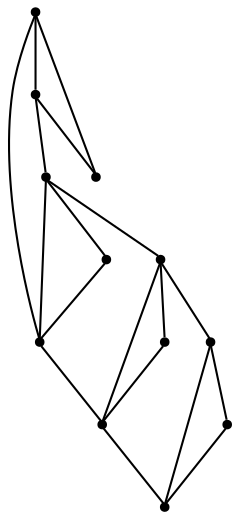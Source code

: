 graph {
  node [shape=point,comment="{\"directed\":false,\"doi\":\"10.1007/978-3-642-11805-0_27\",\"figure\":\"7 (1)\"}"]

  v0 [pos="1142.5996604209722,1994.7772974881254"]
  v1 [pos="714.8440871216529,1994.7772974881254"]
  v2 [pos="1086.307799955856,2028.539532054554"]
  v3 [pos="1030.01595539714,2062.301703019575"]
  v4 [pos="771.0734036201654,2028.539532054554"]
  v5 [pos="962.4657355641209,2096.0639375860037"]
  v6 [pos="827.3652640852818,2062.301703019575"]
  v7 [pos="894.9154839183009,2096.063937586004"]
  v8 [pos="928.6906097412109,2163.588597523082"]
  v9 [pos="928.6906097412109,2231.1131620580495"]
  v10 [pos="928.6906097412109,2298.6376629916103"]
  v11 [pos="928.6906097412109,2366.0997073433614"]

  v0 -- v1 [id="-1",pos="1142.5996604209722,1994.7772974881254 714.8440871216529,1994.7772974881254 714.8440871216529,1994.7772974881254 714.8440871216529,1994.7772974881254"]
  v1 -- v11 [id="-2",pos="714.8440871216529,1994.7772974881254 928.6906097412109,2366.0997073433614 928.6906097412109,2366.0997073433614 928.6906097412109,2366.0997073433614"]
  v1 -- v4 [id="-3",pos="714.8440871216529,1994.7772974881254 771.0734036201654,2028.539532054554 771.0734036201654,2028.539532054554 771.0734036201654,2028.539532054554"]
  v4 -- v6 [id="-4",pos="771.0734036201654,2028.539532054554 827.3652640852818,2062.301703019575 827.3652640852818,2062.301703019575 827.3652640852818,2062.301703019575"]
  v4 -- v10 [id="-5",pos="771.0734036201654,2028.539532054554 928.6906097412109,2298.6376629916103 928.6906097412109,2298.6376629916103 928.6906097412109,2298.6376629916103"]
  v6 -- v9 [id="-6",pos="827.3652640852818,2062.301703019575 928.6906097412109,2231.1131620580495 928.6906097412109,2231.1131620580495 928.6906097412109,2231.1131620580495"]
  v6 -- v7 [id="-7",pos="827.3652640852818,2062.301703019575 894.9154839183009,2096.063937586004 894.9154839183009,2096.063937586004 894.9154839183009,2096.063937586004"]
  v7 -- v8 [id="-8",pos="894.9154839183009,2096.063937586004 928.6906097412109,2163.588597523082 928.6906097412109,2163.588597523082 928.6906097412109,2163.588597523082"]
  v11 -- v0 [id="-9",pos="928.6906097412109,2366.0997073433614 1142.5996604209722,1994.7772974881254 1142.5996604209722,1994.7772974881254 1142.5996604209722,1994.7772974881254"]
  v10 -- v2 [id="-10",pos="928.6906097412109,2298.6376629916103 1086.307799955856,2028.539532054554 1086.307799955856,2028.539532054554 1086.307799955856,2028.539532054554"]
  v9 -- v3 [id="-11",pos="928.6906097412109,2231.1131620580495 1030.01595539714,2062.301703019575 1030.01595539714,2062.301703019575 1030.01595539714,2062.301703019575"]
  v8 -- v5 [id="-12",pos="928.6906097412109,2163.588597523082 962.4657355641209,2096.0639375860037 962.4657355641209,2096.0639375860037 962.4657355641209,2096.0639375860037"]
  v5 -- v7 [id="-13",pos="962.4657355641209,2096.0639375860037 894.9154839183009,2096.063937586004 894.9154839183009,2096.063937586004 894.9154839183009,2096.063937586004"]
  v3 -- v6 [id="-14",pos="1030.01595539714,2062.301703019575 827.3652640852818,2062.301703019575 827.3652640852818,2062.301703019575 827.3652640852818,2062.301703019575"]
  v3 -- v5 [id="-15",pos="1030.01595539714,2062.301703019575 962.4657355641209,2096.0639375860037 962.4657355641209,2096.0639375860037 962.4657355641209,2096.0639375860037"]
  v2 -- v0 [id="-16",pos="1086.307799955856,2028.539532054554 1142.5996604209722,1994.7772974881254 1142.5996604209722,1994.7772974881254 1142.5996604209722,1994.7772974881254"]
  v2 -- v4 [id="-17",pos="1086.307799955856,2028.539532054554 771.0734036201654,2028.539532054554 771.0734036201654,2028.539532054554 771.0734036201654,2028.539532054554"]
  v2 -- v3 [id="-18",pos="1086.307799955856,2028.539532054554 1030.01595539714,2062.301703019575 1030.01595539714,2062.301703019575 1030.01595539714,2062.301703019575"]
}